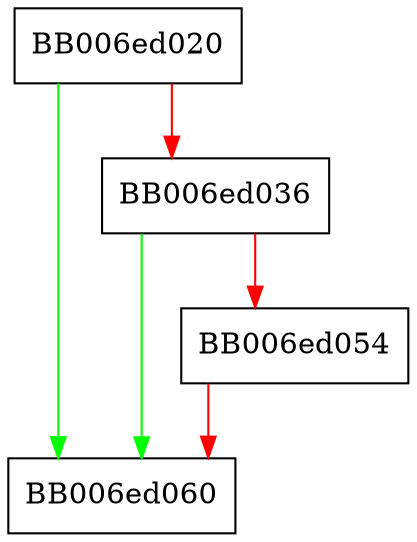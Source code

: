 digraph eddsa_newctx {
  node [shape="box"];
  graph [splines=ortho];
  BB006ed020 -> BB006ed060 [color="green"];
  BB006ed020 -> BB006ed036 [color="red"];
  BB006ed036 -> BB006ed060 [color="green"];
  BB006ed036 -> BB006ed054 [color="red"];
  BB006ed054 -> BB006ed060 [color="red"];
}